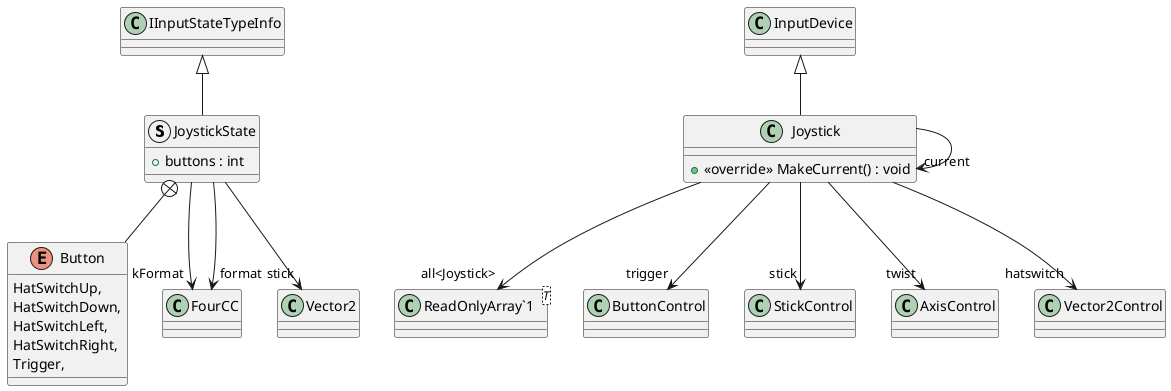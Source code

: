@startuml
struct JoystickState {
    + buttons : int
}
class Joystick {
    + <<override>> MakeCurrent() : void
}
enum Button {
    HatSwitchUp,
    HatSwitchDown,
    HatSwitchLeft,
    HatSwitchRight,
    Trigger,
}
class "ReadOnlyArray`1"<T> {
}
IInputStateTypeInfo <|-- JoystickState
JoystickState --> "kFormat" FourCC
JoystickState --> "stick" Vector2
JoystickState --> "format" FourCC
InputDevice <|-- Joystick
Joystick --> "trigger" ButtonControl
Joystick --> "stick" StickControl
Joystick --> "twist" AxisControl
Joystick --> "hatswitch" Vector2Control
Joystick --> "current" Joystick
Joystick --> "all<Joystick>" "ReadOnlyArray`1"
JoystickState +-- Button
@enduml
